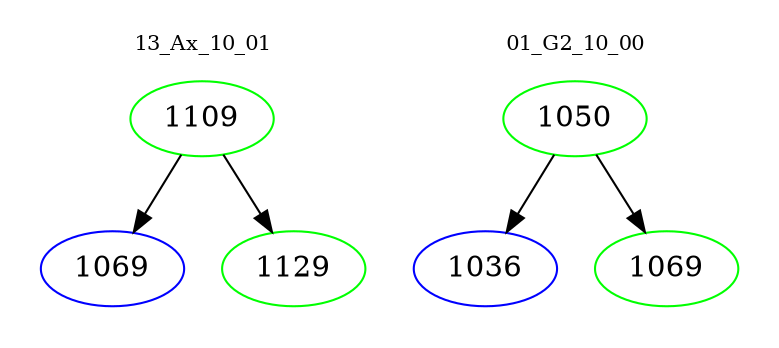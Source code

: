 digraph{
subgraph cluster_0 {
color = white
label = "13_Ax_10_01";
fontsize=10;
T0_1109 [label="1109", color="green"]
T0_1109 -> T0_1069 [color="black"]
T0_1069 [label="1069", color="blue"]
T0_1109 -> T0_1129 [color="black"]
T0_1129 [label="1129", color="green"]
}
subgraph cluster_1 {
color = white
label = "01_G2_10_00";
fontsize=10;
T1_1050 [label="1050", color="green"]
T1_1050 -> T1_1036 [color="black"]
T1_1036 [label="1036", color="blue"]
T1_1050 -> T1_1069 [color="black"]
T1_1069 [label="1069", color="green"]
}
}
